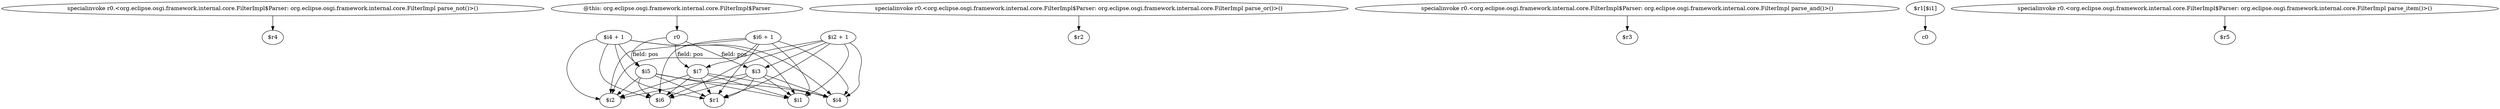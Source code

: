 digraph g {
0[label="specialinvoke r0.<org.eclipse.osgi.framework.internal.core.FilterImpl$Parser: org.eclipse.osgi.framework.internal.core.FilterImpl parse_not()>()"]
1[label="$r4"]
0->1[label=""]
2[label="$i4 + 1"]
3[label="$i4"]
2->3[label=""]
4[label="$i7"]
4->3[label=""]
5[label="$i6 + 1"]
5->4[label=""]
6[label="$i6"]
5->6[label=""]
7[label="$i5"]
2->7[label=""]
8[label="specialinvoke r0.<org.eclipse.osgi.framework.internal.core.FilterImpl$Parser: org.eclipse.osgi.framework.internal.core.FilterImpl parse_or()>()"]
9[label="$r2"]
8->9[label=""]
10[label="specialinvoke r0.<org.eclipse.osgi.framework.internal.core.FilterImpl$Parser: org.eclipse.osgi.framework.internal.core.FilterImpl parse_and()>()"]
11[label="$r3"]
10->11[label=""]
7->3[label=""]
12[label="$r1"]
2->12[label=""]
13[label="$i1"]
4->13[label=""]
4->6[label=""]
14[label="@this: org.eclipse.osgi.framework.internal.core.FilterImpl$Parser"]
15[label="r0"]
14->15[label=""]
7->6[label=""]
15->4[label="field: pos"]
16[label="$i2 + 1"]
16->13[label=""]
17[label="$i2"]
4->17[label=""]
18[label="$i3"]
18->12[label=""]
7->13[label=""]
16->17[label=""]
16->6[label=""]
7->17[label=""]
16->3[label=""]
5->3[label=""]
15->7[label="field: pos"]
7->12[label=""]
19[label="$r1[$i1]"]
20[label="c0"]
19->20[label=""]
4->12[label=""]
5->13[label=""]
21[label="specialinvoke r0.<org.eclipse.osgi.framework.internal.core.FilterImpl$Parser: org.eclipse.osgi.framework.internal.core.FilterImpl parse_item()>()"]
22[label="$r5"]
21->22[label=""]
5->17[label=""]
18->6[label=""]
5->12[label=""]
16->18[label=""]
18->3[label=""]
2->13[label=""]
2->6[label=""]
16->12[label=""]
18->17[label=""]
18->13[label=""]
15->18[label="field: pos"]
2->17[label=""]
}